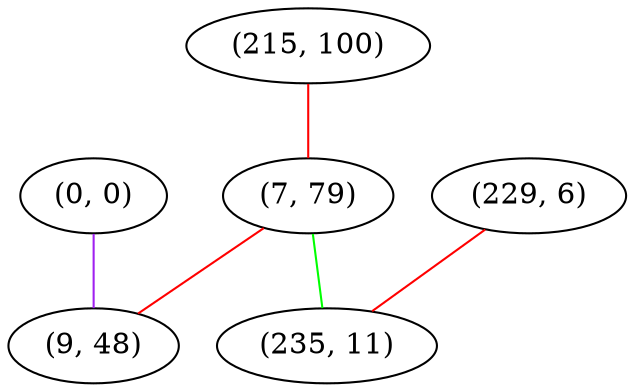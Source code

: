 graph "" {
"(215, 100)";
"(0, 0)";
"(7, 79)";
"(229, 6)";
"(9, 48)";
"(235, 11)";
"(215, 100)" -- "(7, 79)"  [color=red, key=0, weight=1];
"(0, 0)" -- "(9, 48)"  [color=purple, key=0, weight=4];
"(7, 79)" -- "(9, 48)"  [color=red, key=0, weight=1];
"(7, 79)" -- "(235, 11)"  [color=green, key=0, weight=2];
"(229, 6)" -- "(235, 11)"  [color=red, key=0, weight=1];
}
